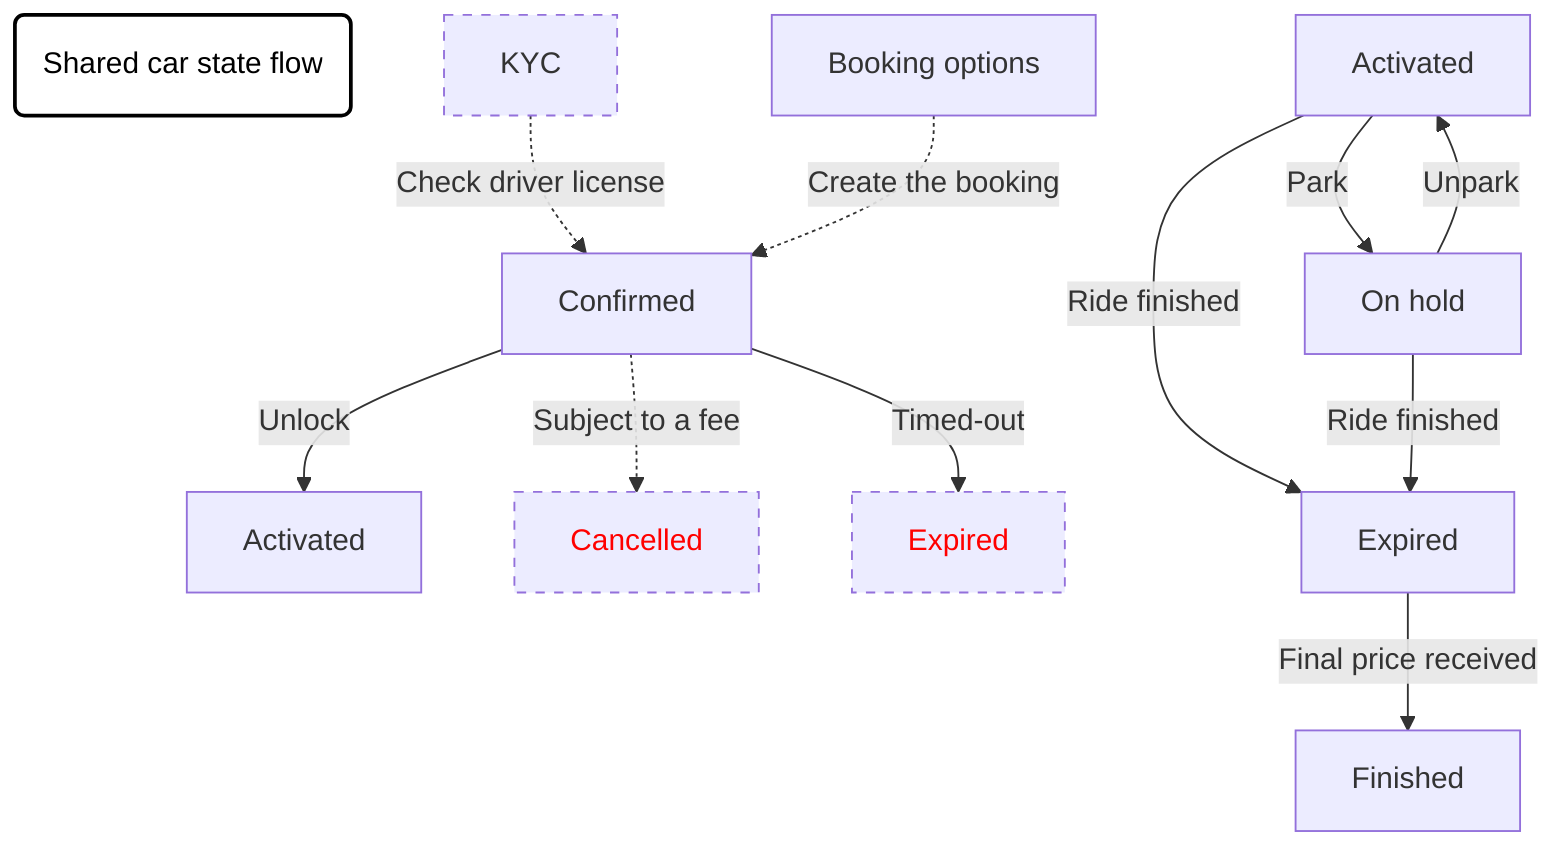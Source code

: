 graph TD
  label1(Shared car state flow)
  %% MermaidJS workflow graph for Taxi TSP
  %% Use https://mermaid-js.github.io/mermaid-live-editor/ to edit
  KYC[KYC] -.->|Check driver license| Confirmed
  Options[Booking options] -.->|Create the booking| Confirmed
  Confirmed -->|Unlock| Activated
  Confirmed -.->|Subject to a fee| Cancelled
  Confirmed -->|Timed-out| Expired2[Expired]
  Activated2[Activated] -->|Ride finished| Expired
  Activated2[Activated] -->|Park| On_hold[On hold]
  Expired -->|Final price received| Finished
  On_hold[On hold] -->|Ride finished| Expired
  On_hold[On hold] -->|Unpark| Activated2
  style Cancelled color:red,stroke-dasharray: 5, 5
  style Expired2 color:red,stroke-dasharray: 5, 5
  style label1 stroke-width:2px,color:black,stroke:black,fill:white
  style KYC stroke-dasharray:5,5